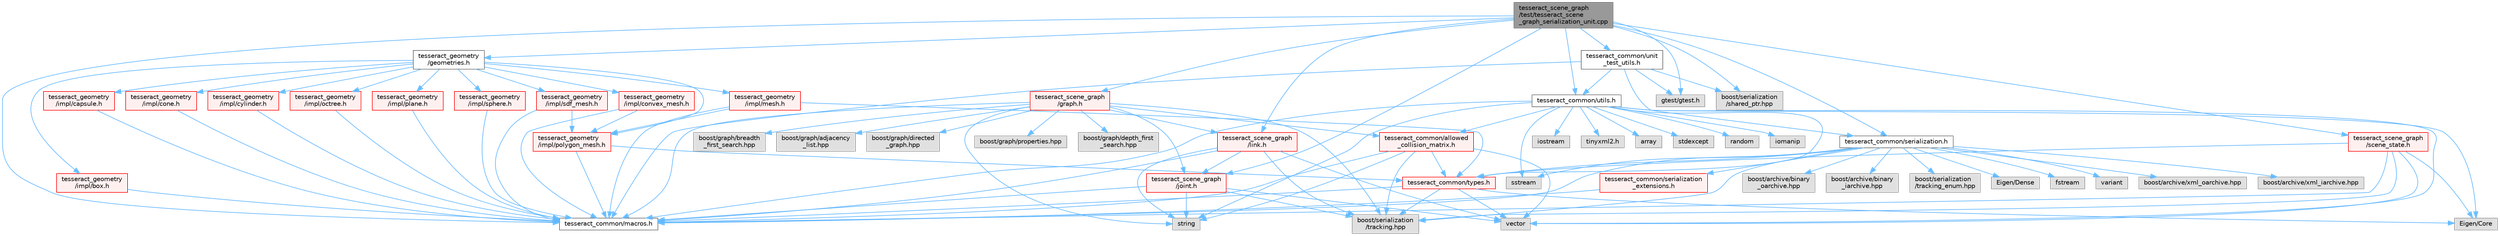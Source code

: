 digraph "tesseract_scene_graph/test/tesseract_scene_graph_serialization_unit.cpp"
{
 // LATEX_PDF_SIZE
  bgcolor="transparent";
  edge [fontname=Helvetica,fontsize=10,labelfontname=Helvetica,labelfontsize=10];
  node [fontname=Helvetica,fontsize=10,shape=box,height=0.2,width=0.4];
  Node1 [label="tesseract_scene_graph\l/test/tesseract_scene\l_graph_serialization_unit.cpp",height=0.2,width=0.4,color="gray40", fillcolor="grey60", style="filled", fontcolor="black",tooltip="Tests serialization of tesseract_scene_graph."];
  Node1 -> Node2 [color="steelblue1",style="solid"];
  Node2 [label="tesseract_common/macros.h",height=0.2,width=0.4,color="grey40", fillcolor="white", style="filled",URL="$de/d3c/macros_8h.html",tooltip="Common Tesseract Macros."];
  Node1 -> Node3 [color="steelblue1",style="solid"];
  Node3 [label="gtest/gtest.h",height=0.2,width=0.4,color="grey60", fillcolor="#E0E0E0", style="filled",tooltip=" "];
  Node1 -> Node4 [color="steelblue1",style="solid"];
  Node4 [label="boost/serialization\l/shared_ptr.hpp",height=0.2,width=0.4,color="grey60", fillcolor="#E0E0E0", style="filled",tooltip=" "];
  Node1 -> Node5 [color="steelblue1",style="solid"];
  Node5 [label="tesseract_common/serialization.h",height=0.2,width=0.4,color="grey40", fillcolor="white", style="filled",URL="$dc/d7d/tesseract__common_2include_2tesseract__common_2serialization_8h.html",tooltip="Additional Boost serialization wrappers."];
  Node5 -> Node2 [color="steelblue1",style="solid"];
  Node5 -> Node6 [color="steelblue1",style="solid"];
  Node6 [label="variant",height=0.2,width=0.4,color="grey60", fillcolor="#E0E0E0", style="filled",tooltip=" "];
  Node5 -> Node7 [color="steelblue1",style="solid"];
  Node7 [label="Eigen/Dense",height=0.2,width=0.4,color="grey60", fillcolor="#E0E0E0", style="filled",tooltip=" "];
  Node5 -> Node8 [color="steelblue1",style="solid"];
  Node8 [label="fstream",height=0.2,width=0.4,color="grey60", fillcolor="#E0E0E0", style="filled",tooltip=" "];
  Node5 -> Node9 [color="steelblue1",style="solid"];
  Node9 [label="sstream",height=0.2,width=0.4,color="grey60", fillcolor="#E0E0E0", style="filled",tooltip=" "];
  Node5 -> Node10 [color="steelblue1",style="solid"];
  Node10 [label="boost/archive/xml_oarchive.hpp",height=0.2,width=0.4,color="grey60", fillcolor="#E0E0E0", style="filled",tooltip=" "];
  Node5 -> Node11 [color="steelblue1",style="solid"];
  Node11 [label="boost/archive/xml_iarchive.hpp",height=0.2,width=0.4,color="grey60", fillcolor="#E0E0E0", style="filled",tooltip=" "];
  Node5 -> Node12 [color="steelblue1",style="solid"];
  Node12 [label="boost/archive/binary\l_oarchive.hpp",height=0.2,width=0.4,color="grey60", fillcolor="#E0E0E0", style="filled",tooltip=" "];
  Node5 -> Node13 [color="steelblue1",style="solid"];
  Node13 [label="boost/archive/binary\l_iarchive.hpp",height=0.2,width=0.4,color="grey60", fillcolor="#E0E0E0", style="filled",tooltip=" "];
  Node5 -> Node14 [color="steelblue1",style="solid"];
  Node14 [label="boost/serialization\l/tracking.hpp",height=0.2,width=0.4,color="grey60", fillcolor="#E0E0E0", style="filled",tooltip=" "];
  Node5 -> Node15 [color="steelblue1",style="solid"];
  Node15 [label="boost/serialization\l/tracking_enum.hpp",height=0.2,width=0.4,color="grey60", fillcolor="#E0E0E0", style="filled",tooltip=" "];
  Node5 -> Node16 [color="steelblue1",style="solid"];
  Node16 [label="tesseract_common/types.h",height=0.2,width=0.4,color="red", fillcolor="#FFF0F0", style="filled",URL="$dd/ddb/tesseract__common_2include_2tesseract__common_2types_8h.html",tooltip="Common Tesseract Types."];
  Node16 -> Node2 [color="steelblue1",style="solid"];
  Node16 -> Node18 [color="steelblue1",style="solid"];
  Node18 [label="Eigen/Core",height=0.2,width=0.4,color="grey60", fillcolor="#E0E0E0", style="filled",tooltip=" "];
  Node16 -> Node20 [color="steelblue1",style="solid"];
  Node20 [label="vector",height=0.2,width=0.4,color="grey60", fillcolor="#E0E0E0", style="filled",tooltip=" "];
  Node16 -> Node14 [color="steelblue1",style="solid"];
  Node5 -> Node29 [color="steelblue1",style="solid"];
  Node29 [label="tesseract_common/serialization\l_extensions.h",height=0.2,width=0.4,color="red", fillcolor="#FFF0F0", style="filled",URL="$d5/d03/serialization__extensions_8h.html",tooltip="Boost serialization class extension macros and helpers."];
  Node29 -> Node2 [color="steelblue1",style="solid"];
  Node1 -> Node34 [color="steelblue1",style="solid"];
  Node34 [label="tesseract_common/unit\l_test_utils.h",height=0.2,width=0.4,color="grey40", fillcolor="white", style="filled",URL="$d2/d05/unit__test__utils_8h.html",tooltip="Common Tesseract unit test utilities."];
  Node34 -> Node2 [color="steelblue1",style="solid"];
  Node34 -> Node3 [color="steelblue1",style="solid"];
  Node34 -> Node4 [color="steelblue1",style="solid"];
  Node34 -> Node5 [color="steelblue1",style="solid"];
  Node34 -> Node35 [color="steelblue1",style="solid"];
  Node35 [label="tesseract_common/utils.h",height=0.2,width=0.4,color="grey40", fillcolor="white", style="filled",URL="$dc/d79/tesseract__common_2include_2tesseract__common_2utils_8h.html",tooltip="Common Tesseract Utility Functions."];
  Node35 -> Node2 [color="steelblue1",style="solid"];
  Node35 -> Node33 [color="steelblue1",style="solid"];
  Node33 [label="array",height=0.2,width=0.4,color="grey60", fillcolor="#E0E0E0", style="filled",tooltip=" "];
  Node35 -> Node20 [color="steelblue1",style="solid"];
  Node35 -> Node36 [color="steelblue1",style="solid"];
  Node36 [label="string",height=0.2,width=0.4,color="grey60", fillcolor="#E0E0E0", style="filled",tooltip=" "];
  Node35 -> Node9 [color="steelblue1",style="solid"];
  Node35 -> Node37 [color="steelblue1",style="solid"];
  Node37 [label="stdexcept",height=0.2,width=0.4,color="grey60", fillcolor="#E0E0E0", style="filled",tooltip=" "];
  Node35 -> Node38 [color="steelblue1",style="solid"];
  Node38 [label="random",height=0.2,width=0.4,color="grey60", fillcolor="#E0E0E0", style="filled",tooltip=" "];
  Node35 -> Node39 [color="steelblue1",style="solid"];
  Node39 [label="iomanip",height=0.2,width=0.4,color="grey60", fillcolor="#E0E0E0", style="filled",tooltip=" "];
  Node35 -> Node18 [color="steelblue1",style="solid"];
  Node35 -> Node40 [color="steelblue1",style="solid"];
  Node40 [label="iostream",height=0.2,width=0.4,color="grey60", fillcolor="#E0E0E0", style="filled",tooltip=" "];
  Node35 -> Node41 [color="steelblue1",style="solid"];
  Node41 [label="tinyxml2.h",height=0.2,width=0.4,color="grey60", fillcolor="#E0E0E0", style="filled",tooltip=" "];
  Node35 -> Node42 [color="steelblue1",style="solid"];
  Node42 [label="tesseract_common/allowed\l_collision_matrix.h",height=0.2,width=0.4,color="red", fillcolor="#FFF0F0", style="filled",URL="$d2/d01/allowed__collision__matrix_8h.html",tooltip=" "];
  Node42 -> Node2 [color="steelblue1",style="solid"];
  Node42 -> Node36 [color="steelblue1",style="solid"];
  Node42 -> Node20 [color="steelblue1",style="solid"];
  Node42 -> Node16 [color="steelblue1",style="solid"];
  Node42 -> Node14 [color="steelblue1",style="solid"];
  Node35 -> Node16 [color="steelblue1",style="solid"];
  Node1 -> Node35 [color="steelblue1",style="solid"];
  Node1 -> Node44 [color="steelblue1",style="solid"];
  Node44 [label="tesseract_geometry\l/geometries.h",height=0.2,width=0.4,color="grey40", fillcolor="white", style="filled",URL="$d4/ddb/geometries_8h.html",tooltip="Tesseract Geometries."];
  Node44 -> Node45 [color="steelblue1",style="solid"];
  Node45 [label="tesseract_geometry\l/impl/box.h",height=0.2,width=0.4,color="red", fillcolor="#FFF0F0", style="filled",URL="$df/d9e/tesseract__geometry_2include_2tesseract__geometry_2impl_2box_8h.html",tooltip="Tesseract Box Geometry."];
  Node45 -> Node2 [color="steelblue1",style="solid"];
  Node44 -> Node47 [color="steelblue1",style="solid"];
  Node47 [label="tesseract_geometry\l/impl/capsule.h",height=0.2,width=0.4,color="red", fillcolor="#FFF0F0", style="filled",URL="$d8/d2b/tesseract__geometry_2include_2tesseract__geometry_2impl_2capsule_8h.html",tooltip="Tesseract Capsule Geometry."];
  Node47 -> Node2 [color="steelblue1",style="solid"];
  Node44 -> Node48 [color="steelblue1",style="solid"];
  Node48 [label="tesseract_geometry\l/impl/cone.h",height=0.2,width=0.4,color="red", fillcolor="#FFF0F0", style="filled",URL="$dc/df2/tesseract__geometry_2include_2tesseract__geometry_2impl_2cone_8h.html",tooltip="Tesseract Cone Geometry."];
  Node48 -> Node2 [color="steelblue1",style="solid"];
  Node44 -> Node49 [color="steelblue1",style="solid"];
  Node49 [label="tesseract_geometry\l/impl/convex_mesh.h",height=0.2,width=0.4,color="red", fillcolor="#FFF0F0", style="filled",URL="$de/dd2/tesseract__geometry_2include_2tesseract__geometry_2impl_2convex__mesh_8h.html",tooltip="Tesseract Convex Mesh Geometry."];
  Node49 -> Node2 [color="steelblue1",style="solid"];
  Node49 -> Node53 [color="steelblue1",style="solid"];
  Node53 [label="tesseract_geometry\l/impl/polygon_mesh.h",height=0.2,width=0.4,color="red", fillcolor="#FFF0F0", style="filled",URL="$d2/deb/polygon__mesh_8h.html",tooltip="Tesseract Polygon Mesh Geometry."];
  Node53 -> Node2 [color="steelblue1",style="solid"];
  Node53 -> Node16 [color="steelblue1",style="solid"];
  Node44 -> Node55 [color="steelblue1",style="solid"];
  Node55 [label="tesseract_geometry\l/impl/cylinder.h",height=0.2,width=0.4,color="red", fillcolor="#FFF0F0", style="filled",URL="$d8/d3b/tesseract__geometry_2include_2tesseract__geometry_2impl_2cylinder_8h.html",tooltip="Tesseract Cylinder Geometry."];
  Node55 -> Node2 [color="steelblue1",style="solid"];
  Node44 -> Node56 [color="steelblue1",style="solid"];
  Node56 [label="tesseract_geometry\l/impl/mesh.h",height=0.2,width=0.4,color="red", fillcolor="#FFF0F0", style="filled",URL="$d5/d93/tesseract__geometry_2include_2tesseract__geometry_2impl_2mesh_8h.html",tooltip="Tesseract Mesh Geometry."];
  Node56 -> Node2 [color="steelblue1",style="solid"];
  Node56 -> Node16 [color="steelblue1",style="solid"];
  Node56 -> Node53 [color="steelblue1",style="solid"];
  Node44 -> Node57 [color="steelblue1",style="solid"];
  Node57 [label="tesseract_geometry\l/impl/octree.h",height=0.2,width=0.4,color="red", fillcolor="#FFF0F0", style="filled",URL="$df/d5e/tesseract__geometry_2include_2tesseract__geometry_2impl_2octree_8h.html",tooltip="Tesseract Octree Geometry."];
  Node57 -> Node2 [color="steelblue1",style="solid"];
  Node44 -> Node59 [color="steelblue1",style="solid"];
  Node59 [label="tesseract_geometry\l/impl/plane.h",height=0.2,width=0.4,color="red", fillcolor="#FFF0F0", style="filled",URL="$db/d8b/plane_8h.html",tooltip="Tesseract Plane Geometry."];
  Node59 -> Node2 [color="steelblue1",style="solid"];
  Node44 -> Node53 [color="steelblue1",style="solid"];
  Node44 -> Node60 [color="steelblue1",style="solid"];
  Node60 [label="tesseract_geometry\l/impl/sdf_mesh.h",height=0.2,width=0.4,color="red", fillcolor="#FFF0F0", style="filled",URL="$d2/d17/tesseract__geometry_2include_2tesseract__geometry_2impl_2sdf__mesh_8h.html",tooltip="Tesseract SDF Mesh Geometry."];
  Node60 -> Node2 [color="steelblue1",style="solid"];
  Node60 -> Node53 [color="steelblue1",style="solid"];
  Node44 -> Node61 [color="steelblue1",style="solid"];
  Node61 [label="tesseract_geometry\l/impl/sphere.h",height=0.2,width=0.4,color="red", fillcolor="#FFF0F0", style="filled",URL="$d8/db6/tesseract__geometry_2include_2tesseract__geometry_2impl_2sphere_8h.html",tooltip="Tesseract Sphere Geometry."];
  Node61 -> Node2 [color="steelblue1",style="solid"];
  Node1 -> Node62 [color="steelblue1",style="solid"];
  Node62 [label="tesseract_scene_graph\l/graph.h",height=0.2,width=0.4,color="red", fillcolor="#FFF0F0", style="filled",URL="$d6/df3/graph_8h.html",tooltip="A basic scene graph using boost."];
  Node62 -> Node2 [color="steelblue1",style="solid"];
  Node62 -> Node63 [color="steelblue1",style="solid"];
  Node63 [label="boost/graph/adjacency\l_list.hpp",height=0.2,width=0.4,color="grey60", fillcolor="#E0E0E0", style="filled",tooltip=" "];
  Node62 -> Node64 [color="steelblue1",style="solid"];
  Node64 [label="boost/graph/directed\l_graph.hpp",height=0.2,width=0.4,color="grey60", fillcolor="#E0E0E0", style="filled",tooltip=" "];
  Node62 -> Node65 [color="steelblue1",style="solid"];
  Node65 [label="boost/graph/properties.hpp",height=0.2,width=0.4,color="grey60", fillcolor="#E0E0E0", style="filled",tooltip=" "];
  Node62 -> Node66 [color="steelblue1",style="solid"];
  Node66 [label="boost/graph/depth_first\l_search.hpp",height=0.2,width=0.4,color="grey60", fillcolor="#E0E0E0", style="filled",tooltip=" "];
  Node62 -> Node67 [color="steelblue1",style="solid"];
  Node67 [label="boost/graph/breadth\l_first_search.hpp",height=0.2,width=0.4,color="grey60", fillcolor="#E0E0E0", style="filled",tooltip=" "];
  Node62 -> Node36 [color="steelblue1",style="solid"];
  Node62 -> Node69 [color="steelblue1",style="solid"];
  Node69 [label="tesseract_scene_graph\l/link.h",height=0.2,width=0.4,color="red", fillcolor="#FFF0F0", style="filled",URL="$d2/d5c/tesseract__scene__graph_2include_2tesseract__scene__graph_2link_8h.html",tooltip=" "];
  Node69 -> Node2 [color="steelblue1",style="solid"];
  Node69 -> Node36 [color="steelblue1",style="solid"];
  Node69 -> Node20 [color="steelblue1",style="solid"];
  Node69 -> Node70 [color="steelblue1",style="solid"];
  Node70 [label="tesseract_scene_graph\l/joint.h",height=0.2,width=0.4,color="red", fillcolor="#FFF0F0", style="filled",URL="$d4/d6d/tesseract__scene__graph_2include_2tesseract__scene__graph_2joint_8h.html",tooltip=" "];
  Node70 -> Node2 [color="steelblue1",style="solid"];
  Node70 -> Node36 [color="steelblue1",style="solid"];
  Node70 -> Node20 [color="steelblue1",style="solid"];
  Node70 -> Node14 [color="steelblue1",style="solid"];
  Node69 -> Node14 [color="steelblue1",style="solid"];
  Node62 -> Node70 [color="steelblue1",style="solid"];
  Node62 -> Node42 [color="steelblue1",style="solid"];
  Node62 -> Node14 [color="steelblue1",style="solid"];
  Node1 -> Node70 [color="steelblue1",style="solid"];
  Node1 -> Node69 [color="steelblue1",style="solid"];
  Node1 -> Node71 [color="steelblue1",style="solid"];
  Node71 [label="tesseract_scene_graph\l/scene_state.h",height=0.2,width=0.4,color="red", fillcolor="#FFF0F0", style="filled",URL="$d7/dea/scene__state_8h.html",tooltip="This holds a state of the scene."];
  Node71 -> Node2 [color="steelblue1",style="solid"];
  Node71 -> Node18 [color="steelblue1",style="solid"];
  Node71 -> Node20 [color="steelblue1",style="solid"];
  Node71 -> Node16 [color="steelblue1",style="solid"];
  Node71 -> Node14 [color="steelblue1",style="solid"];
}
